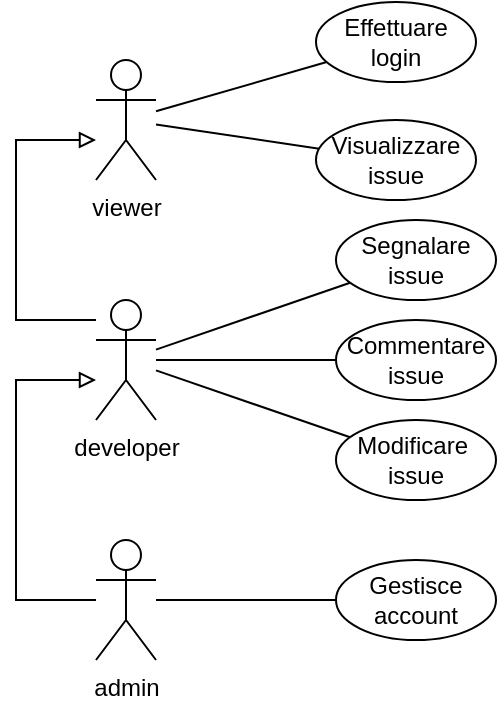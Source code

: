 <mxfile version="27.0.2">
  <diagram name="Pagina-1" id="BZGdzGyN86v98UXDiljH">
    <mxGraphModel dx="868" dy="550" grid="1" gridSize="10" guides="1" tooltips="1" connect="1" arrows="1" fold="1" page="1" pageScale="1" pageWidth="827" pageHeight="1169" math="0" shadow="0">
      <root>
        <mxCell id="0" />
        <mxCell id="1" parent="0" />
        <mxCell id="qFLVWpLhrLzppEugZXGh-23" style="rounded=0;orthogonalLoop=1;jettySize=auto;html=1;endArrow=none;startFill=0;" parent="1" target="qFLVWpLhrLzppEugZXGh-32" edge="1" source="qFLVWpLhrLzppEugZXGh-31">
          <mxGeometry relative="1" as="geometry">
            <mxPoint x="350" y="297.931" as="sourcePoint" />
          </mxGeometry>
        </mxCell>
        <mxCell id="qFLVWpLhrLzppEugZXGh-40" style="rounded=0;orthogonalLoop=1;jettySize=auto;html=1;endArrow=none;startFill=0;" parent="1" target="qFLVWpLhrLzppEugZXGh-39" edge="1" source="qFLVWpLhrLzppEugZXGh-31">
          <mxGeometry relative="1" as="geometry">
            <mxPoint x="350" y="303.103" as="sourcePoint" />
          </mxGeometry>
        </mxCell>
        <mxCell id="qFLVWpLhrLzppEugZXGh-25" style="edgeStyle=orthogonalEdgeStyle;rounded=0;orthogonalLoop=1;jettySize=auto;html=1;endArrow=block;endFill=0;" parent="1" source="qFLVWpLhrLzppEugZXGh-26" target="qFLVWpLhrLzppEugZXGh-31" edge="1">
          <mxGeometry relative="1" as="geometry">
            <Array as="points">
              <mxPoint x="280" y="420" />
              <mxPoint x="280" y="310" />
            </Array>
          </mxGeometry>
        </mxCell>
        <mxCell id="qFLVWpLhrLzppEugZXGh-44" style="rounded=0;orthogonalLoop=1;jettySize=auto;html=1;endArrow=none;startFill=0;" parent="1" source="qFLVWpLhrLzppEugZXGh-26" target="qFLVWpLhrLzppEugZXGh-43" edge="1">
          <mxGeometry relative="1" as="geometry" />
        </mxCell>
        <mxCell id="qFLVWpLhrLzppEugZXGh-26" value="admin" style="shape=umlActor;verticalLabelPosition=bottom;verticalAlign=top;html=1;outlineConnect=0;" parent="1" vertex="1">
          <mxGeometry x="320" y="390" width="30" height="60" as="geometry" />
        </mxCell>
        <mxCell id="qFLVWpLhrLzppEugZXGh-38" style="rounded=0;orthogonalLoop=1;jettySize=auto;html=1;endArrow=none;startFill=0;" parent="1" source="qFLVWpLhrLzppEugZXGh-28" target="qFLVWpLhrLzppEugZXGh-37" edge="1">
          <mxGeometry relative="1" as="geometry" />
        </mxCell>
        <mxCell id="xi5043Ff3LVmwwkldW_V-4" style="rounded=0;orthogonalLoop=1;jettySize=auto;html=1;endArrow=none;startFill=0;" edge="1" parent="1" source="qFLVWpLhrLzppEugZXGh-28" target="qFLVWpLhrLzppEugZXGh-33">
          <mxGeometry relative="1" as="geometry" />
        </mxCell>
        <mxCell id="qFLVWpLhrLzppEugZXGh-28" value="viewer" style="shape=umlActor;verticalLabelPosition=bottom;verticalAlign=top;html=1;outlineConnect=0;" parent="1" vertex="1">
          <mxGeometry x="320" y="150" width="30" height="60" as="geometry" />
        </mxCell>
        <mxCell id="qFLVWpLhrLzppEugZXGh-30" style="edgeStyle=orthogonalEdgeStyle;rounded=0;orthogonalLoop=1;jettySize=auto;html=1;endArrow=block;endFill=0;" parent="1" source="qFLVWpLhrLzppEugZXGh-31" target="qFLVWpLhrLzppEugZXGh-28" edge="1">
          <mxGeometry relative="1" as="geometry">
            <Array as="points">
              <mxPoint x="280" y="280" />
              <mxPoint x="280" y="190" />
            </Array>
          </mxGeometry>
        </mxCell>
        <mxCell id="qFLVWpLhrLzppEugZXGh-48" style="rounded=0;orthogonalLoop=1;jettySize=auto;html=1;endArrow=none;startFill=0;" parent="1" source="qFLVWpLhrLzppEugZXGh-31" target="qFLVWpLhrLzppEugZXGh-47" edge="1">
          <mxGeometry relative="1" as="geometry" />
        </mxCell>
        <mxCell id="qFLVWpLhrLzppEugZXGh-31" value="developer" style="shape=umlActor;verticalLabelPosition=bottom;verticalAlign=top;html=1;outlineConnect=0;" parent="1" vertex="1">
          <mxGeometry x="320" y="270" width="30" height="60" as="geometry" />
        </mxCell>
        <mxCell id="qFLVWpLhrLzppEugZXGh-32" value="Segnalare issue" style="ellipse;whiteSpace=wrap;html=1;" parent="1" vertex="1">
          <mxGeometry x="440" y="230" width="80" height="40" as="geometry" />
        </mxCell>
        <mxCell id="qFLVWpLhrLzppEugZXGh-33" value="Effettuare login" style="ellipse;whiteSpace=wrap;html=1;" parent="1" vertex="1">
          <mxGeometry x="430" y="121" width="80" height="40" as="geometry" />
        </mxCell>
        <mxCell id="qFLVWpLhrLzppEugZXGh-37" value="Visualizzare issue" style="ellipse;whiteSpace=wrap;html=1;" parent="1" vertex="1">
          <mxGeometry x="430" y="180" width="80" height="40" as="geometry" />
        </mxCell>
        <mxCell id="qFLVWpLhrLzppEugZXGh-39" value="Commentare issue" style="ellipse;whiteSpace=wrap;html=1;" parent="1" vertex="1">
          <mxGeometry x="440" y="280" width="80" height="40" as="geometry" />
        </mxCell>
        <mxCell id="qFLVWpLhrLzppEugZXGh-43" value="Gestisce account" style="ellipse;whiteSpace=wrap;html=1;" parent="1" vertex="1">
          <mxGeometry x="440" y="400" width="80" height="40" as="geometry" />
        </mxCell>
        <mxCell id="qFLVWpLhrLzppEugZXGh-47" value="Modificare&amp;nbsp;&lt;div&gt;&lt;span style=&quot;background-color: transparent; color: light-dark(rgb(0, 0, 0), rgb(255, 255, 255));&quot;&gt;issue&lt;/span&gt;&lt;/div&gt;" style="ellipse;whiteSpace=wrap;html=1;" parent="1" vertex="1">
          <mxGeometry x="440" y="330" width="80" height="40" as="geometry" />
        </mxCell>
      </root>
    </mxGraphModel>
  </diagram>
</mxfile>
